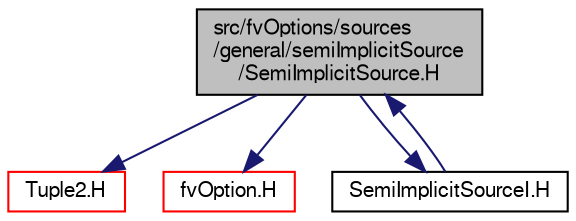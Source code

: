 digraph "src/fvOptions/sources/general/semiImplicitSource/SemiImplicitSource.H"
{
  bgcolor="transparent";
  edge [fontname="FreeSans",fontsize="10",labelfontname="FreeSans",labelfontsize="10"];
  node [fontname="FreeSans",fontsize="10",shape=record];
  Node0 [label="src/fvOptions/sources\l/general/semiImplicitSource\l/SemiImplicitSource.H",height=0.2,width=0.4,color="black", fillcolor="grey75", style="filled", fontcolor="black"];
  Node0 -> Node1 [color="midnightblue",fontsize="10",style="solid",fontname="FreeSans"];
  Node1 [label="Tuple2.H",height=0.2,width=0.4,color="red",URL="$a12791.html"];
  Node0 -> Node56 [color="midnightblue",fontsize="10",style="solid",fontname="FreeSans"];
  Node56 [label="fvOption.H",height=0.2,width=0.4,color="red",URL="$a04613.html"];
  Node0 -> Node303 [color="midnightblue",fontsize="10",style="solid",fontname="FreeSans"];
  Node303 [label="SemiImplicitSourceI.H",height=0.2,width=0.4,color="black",URL="$a04778.html"];
  Node303 -> Node0 [color="midnightblue",fontsize="10",style="solid",fontname="FreeSans"];
}
